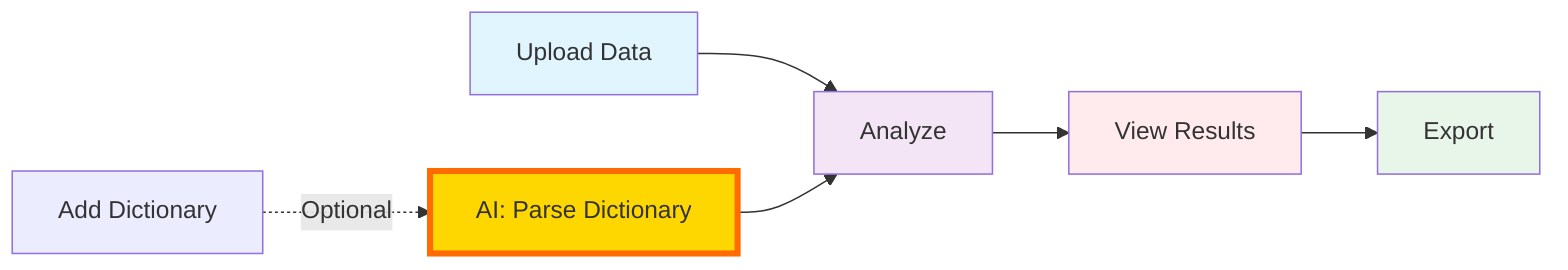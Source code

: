 flowchart LR
    A[Upload Data] --> B[Analyze]
    C[Add Dictionary] -.Optional.-> LLM
    LLM[AI: Parse Dictionary] --> B
    B --> D[View Results]
    D --> E[Export]

    style A fill:#e1f5fe
    style LLM fill:#ffd700,stroke:#ff6b00,stroke-width:4px
    style B fill:#f3e5f5
    style D fill:#ffebee
    style E fill:#e8f5e9